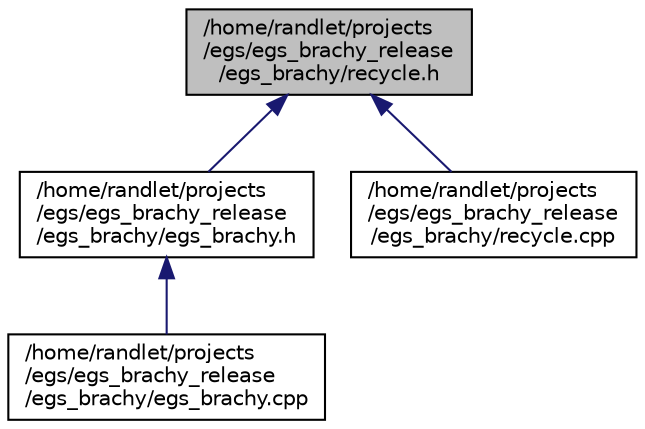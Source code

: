 digraph "/home/randlet/projects/egs/egs_brachy_release/egs_brachy/recycle.h"
{
  edge [fontname="Helvetica",fontsize="10",labelfontname="Helvetica",labelfontsize="10"];
  node [fontname="Helvetica",fontsize="10",shape=record];
  Node1 [label="/home/randlet/projects\l/egs/egs_brachy_release\l/egs_brachy/recycle.h",height=0.2,width=0.4,color="black", fillcolor="grey75", style="filled", fontcolor="black"];
  Node1 -> Node2 [dir="back",color="midnightblue",fontsize="10",style="solid",fontname="Helvetica"];
  Node2 [label="/home/randlet/projects\l/egs/egs_brachy_release\l/egs_brachy/egs_brachy.h",height=0.2,width=0.4,color="black", fillcolor="white", style="filled",URL="$egs__brachy_8h.html",tooltip="the main egs_brachy application header file "];
  Node2 -> Node3 [dir="back",color="midnightblue",fontsize="10",style="solid",fontname="Helvetica"];
  Node3 [label="/home/randlet/projects\l/egs/egs_brachy_release\l/egs_brachy/egs_brachy.cpp",height=0.2,width=0.4,color="black", fillcolor="white", style="filled",URL="$egs__brachy_8cpp.html",tooltip="the main egs_brachy application implementation file "];
  Node1 -> Node4 [dir="back",color="midnightblue",fontsize="10",style="solid",fontname="Helvetica"];
  Node4 [label="/home/randlet/projects\l/egs/egs_brachy_release\l/egs_brachy/recycle.cpp",height=0.2,width=0.4,color="black", fillcolor="white", style="filled",URL="$recycle_8cpp.html",tooltip="class imlementations for recycling "];
}
